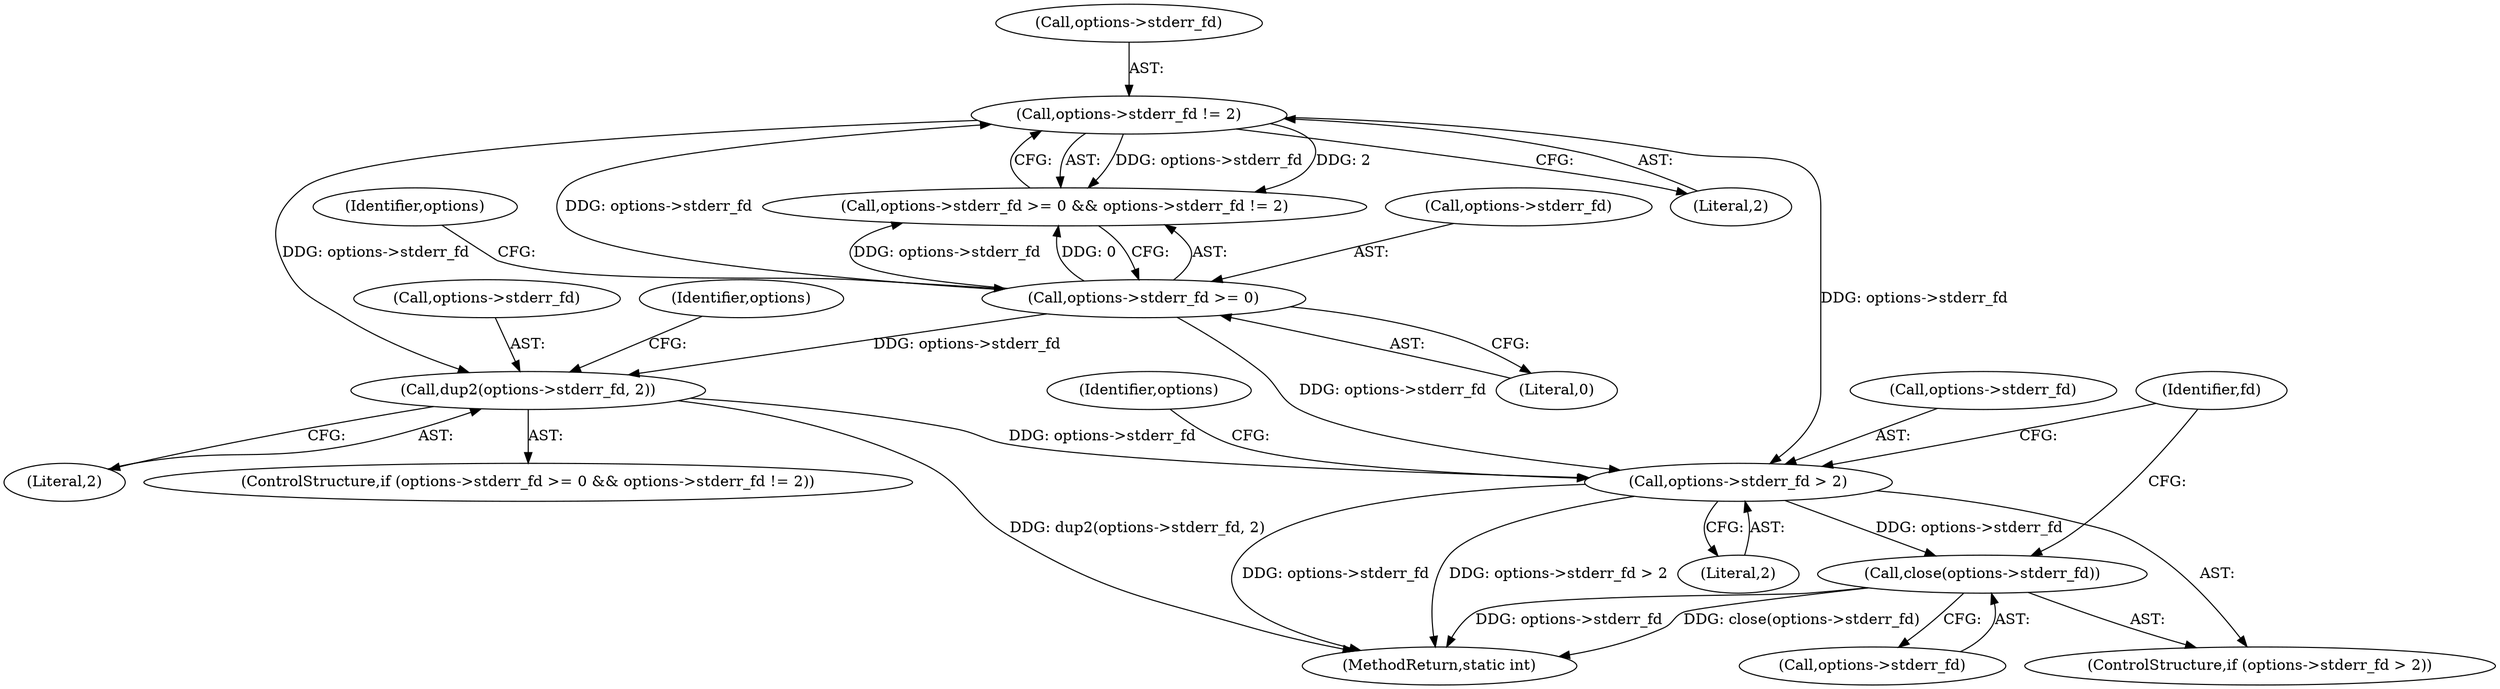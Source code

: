 digraph "0_lxc_81f466d05f2a89cb4f122ef7f593ff3f279b165c@API" {
"1000698" [label="(Call,close(options->stderr_fd))"];
"1000693" [label="(Call,options->stderr_fd > 2)"];
"1000662" [label="(Call,options->stderr_fd != 2)"];
"1000657" [label="(Call,options->stderr_fd >= 0)"];
"1000667" [label="(Call,dup2(options->stderr_fd, 2))"];
"1000658" [label="(Call,options->stderr_fd)"];
"1000694" [label="(Call,options->stderr_fd)"];
"1000699" [label="(Call,options->stderr_fd)"];
"1000664" [label="(Identifier,options)"];
"1000697" [label="(Literal,2)"];
"1000663" [label="(Call,options->stderr_fd)"];
"1000656" [label="(Call,options->stderr_fd >= 0 && options->stderr_fd != 2)"];
"1000744" [label="(MethodReturn,static int)"];
"1000700" [label="(Identifier,options)"];
"1000698" [label="(Call,close(options->stderr_fd))"];
"1000666" [label="(Literal,2)"];
"1000671" [label="(Literal,2)"];
"1000668" [label="(Call,options->stderr_fd)"];
"1000657" [label="(Call,options->stderr_fd >= 0)"];
"1000667" [label="(Call,dup2(options->stderr_fd, 2))"];
"1000704" [label="(Identifier,fd)"];
"1000662" [label="(Call,options->stderr_fd != 2)"];
"1000661" [label="(Literal,0)"];
"1000693" [label="(Call,options->stderr_fd > 2)"];
"1000692" [label="(ControlStructure,if (options->stderr_fd > 2))"];
"1000675" [label="(Identifier,options)"];
"1000655" [label="(ControlStructure,if (options->stderr_fd >= 0 && options->stderr_fd != 2))"];
"1000698" -> "1000692"  [label="AST: "];
"1000698" -> "1000699"  [label="CFG: "];
"1000699" -> "1000698"  [label="AST: "];
"1000704" -> "1000698"  [label="CFG: "];
"1000698" -> "1000744"  [label="DDG: options->stderr_fd"];
"1000698" -> "1000744"  [label="DDG: close(options->stderr_fd)"];
"1000693" -> "1000698"  [label="DDG: options->stderr_fd"];
"1000693" -> "1000692"  [label="AST: "];
"1000693" -> "1000697"  [label="CFG: "];
"1000694" -> "1000693"  [label="AST: "];
"1000697" -> "1000693"  [label="AST: "];
"1000700" -> "1000693"  [label="CFG: "];
"1000704" -> "1000693"  [label="CFG: "];
"1000693" -> "1000744"  [label="DDG: options->stderr_fd > 2"];
"1000693" -> "1000744"  [label="DDG: options->stderr_fd"];
"1000662" -> "1000693"  [label="DDG: options->stderr_fd"];
"1000667" -> "1000693"  [label="DDG: options->stderr_fd"];
"1000657" -> "1000693"  [label="DDG: options->stderr_fd"];
"1000662" -> "1000656"  [label="AST: "];
"1000662" -> "1000666"  [label="CFG: "];
"1000663" -> "1000662"  [label="AST: "];
"1000666" -> "1000662"  [label="AST: "];
"1000656" -> "1000662"  [label="CFG: "];
"1000662" -> "1000656"  [label="DDG: options->stderr_fd"];
"1000662" -> "1000656"  [label="DDG: 2"];
"1000657" -> "1000662"  [label="DDG: options->stderr_fd"];
"1000662" -> "1000667"  [label="DDG: options->stderr_fd"];
"1000657" -> "1000656"  [label="AST: "];
"1000657" -> "1000661"  [label="CFG: "];
"1000658" -> "1000657"  [label="AST: "];
"1000661" -> "1000657"  [label="AST: "];
"1000664" -> "1000657"  [label="CFG: "];
"1000656" -> "1000657"  [label="CFG: "];
"1000657" -> "1000656"  [label="DDG: options->stderr_fd"];
"1000657" -> "1000656"  [label="DDG: 0"];
"1000657" -> "1000667"  [label="DDG: options->stderr_fd"];
"1000667" -> "1000655"  [label="AST: "];
"1000667" -> "1000671"  [label="CFG: "];
"1000668" -> "1000667"  [label="AST: "];
"1000671" -> "1000667"  [label="AST: "];
"1000675" -> "1000667"  [label="CFG: "];
"1000667" -> "1000744"  [label="DDG: dup2(options->stderr_fd, 2)"];
}

